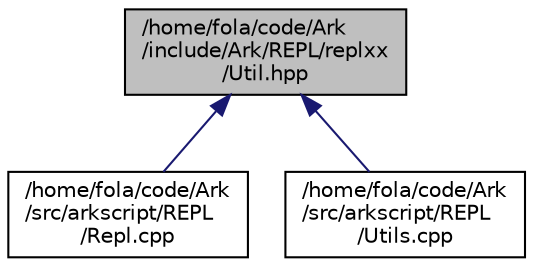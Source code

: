 digraph "/home/fola/code/Ark/include/Ark/REPL/replxx/Util.hpp"
{
 // INTERACTIVE_SVG=YES
 // LATEX_PDF_SIZE
  edge [fontname="Helvetica",fontsize="10",labelfontname="Helvetica",labelfontsize="10"];
  node [fontname="Helvetica",fontsize="10",shape=record];
  Node1 [label="/home/fola/code/Ark\l/include/Ark/REPL/replxx\l/Util.hpp",height=0.2,width=0.4,color="black", fillcolor="grey75", style="filled", fontcolor="black",tooltip="replxx utilities"];
  Node1 -> Node2 [dir="back",color="midnightblue",fontsize="10",style="solid",fontname="Helvetica"];
  Node2 [label="/home/fola/code/Ark\l/src/arkscript/REPL\l/Repl.cpp",height=0.2,width=0.4,color="black", fillcolor="white", style="filled",URL="$d7/d46/Repl_8cpp.html",tooltip=" "];
  Node1 -> Node3 [dir="back",color="midnightblue",fontsize="10",style="solid",fontname="Helvetica"];
  Node3 [label="/home/fola/code/Ark\l/src/arkscript/REPL\l/Utils.cpp",height=0.2,width=0.4,color="black", fillcolor="white", style="filled",URL="$d7/d48/arkscript_2REPL_2Utils_8cpp.html",tooltip=" "];
}
